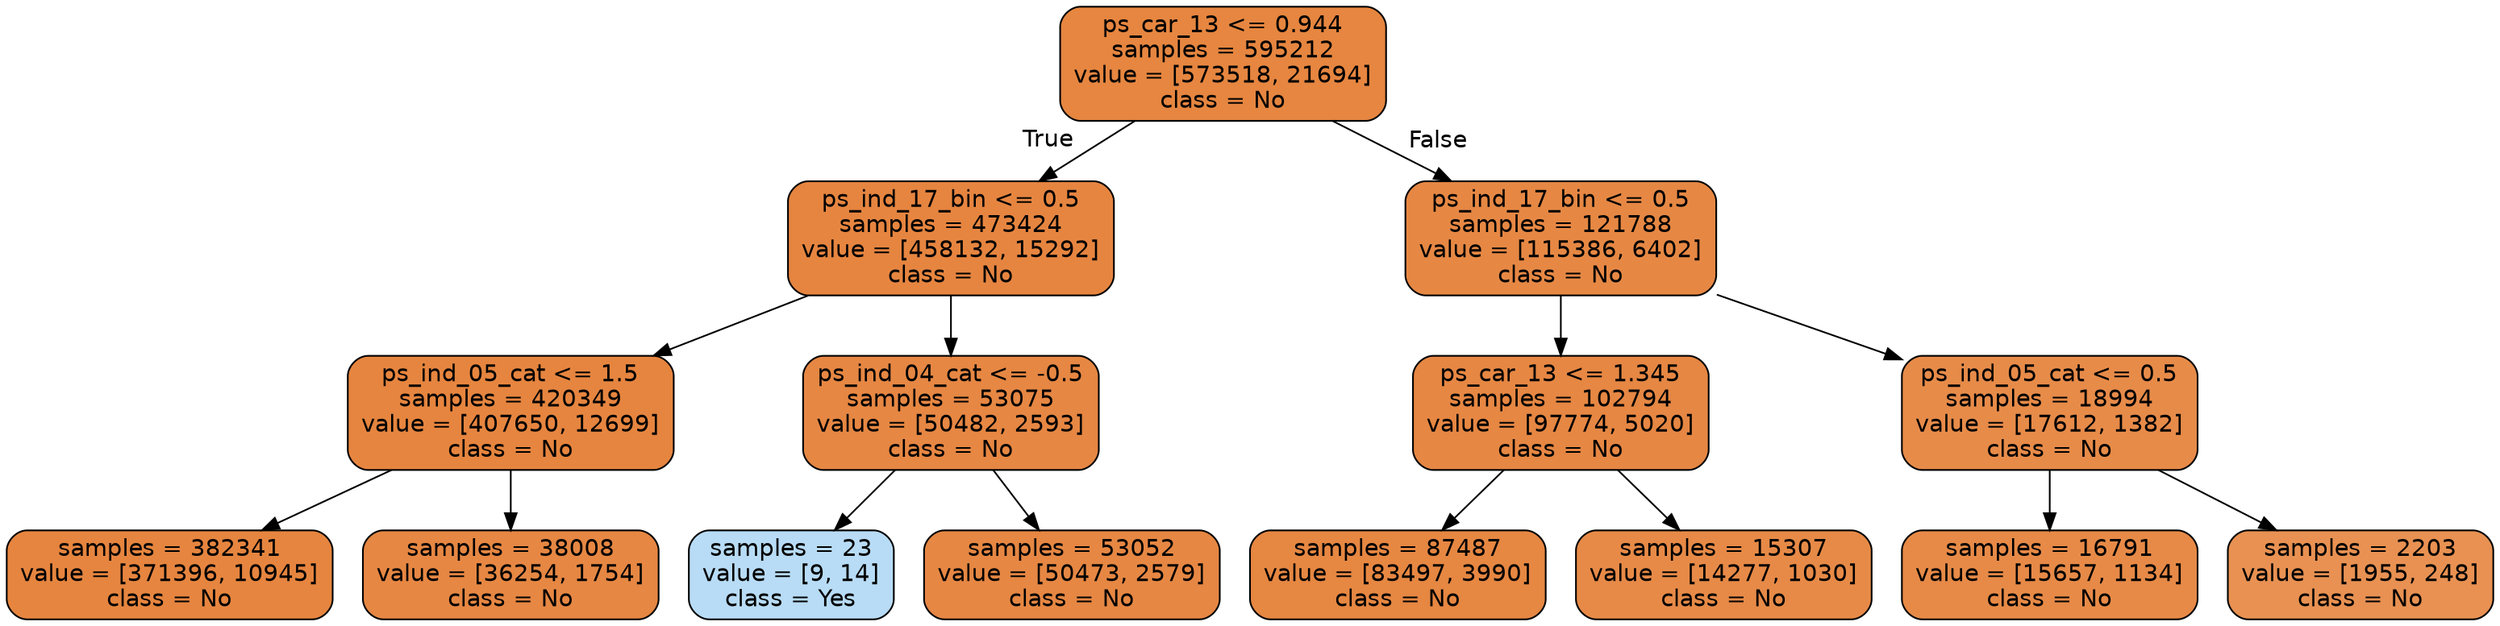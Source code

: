 digraph Tree {
node [shape=box, style="filled, rounded", color="black", fontname="helvetica"] ;
edge [fontname="helvetica"] ;
0 [label="ps_car_13 <= 0.944\nsamples = 595212\nvalue = [573518, 21694]\nclass = No", fillcolor="#e68640"] ;
1 [label="ps_ind_17_bin <= 0.5\nsamples = 473424\nvalue = [458132, 15292]\nclass = No", fillcolor="#e68540"] ;
0 -> 1 [labeldistance=2.5, labelangle=45, headlabel="True"] ;
2 [label="ps_ind_05_cat <= 1.5\nsamples = 420349\nvalue = [407650, 12699]\nclass = No", fillcolor="#e6853f"] ;
1 -> 2 ;
3 [label="samples = 382341\nvalue = [371396, 10945]\nclass = No", fillcolor="#e6853f"] ;
2 -> 3 ;
4 [label="samples = 38008\nvalue = [36254, 1754]\nclass = No", fillcolor="#e68743"] ;
2 -> 4 ;
5 [label="ps_ind_04_cat <= -0.5\nsamples = 53075\nvalue = [50482, 2593]\nclass = No", fillcolor="#e68743"] ;
1 -> 5 ;
6 [label="samples = 23\nvalue = [9, 14]\nclass = Yes", fillcolor="#b8dcf6"] ;
5 -> 6 ;
7 [label="samples = 53052\nvalue = [50473, 2579]\nclass = No", fillcolor="#e68743"] ;
5 -> 7 ;
8 [label="ps_ind_17_bin <= 0.5\nsamples = 121788\nvalue = [115386, 6402]\nclass = No", fillcolor="#e68844"] ;
0 -> 8 [labeldistance=2.5, labelangle=-45, headlabel="False"] ;
9 [label="ps_car_13 <= 1.345\nsamples = 102794\nvalue = [97774, 5020]\nclass = No", fillcolor="#e68743"] ;
8 -> 9 ;
10 [label="samples = 87487\nvalue = [83497, 3990]\nclass = No", fillcolor="#e68742"] ;
9 -> 10 ;
11 [label="samples = 15307\nvalue = [14277, 1030]\nclass = No", fillcolor="#e78a47"] ;
9 -> 11 ;
12 [label="ps_ind_05_cat <= 0.5\nsamples = 18994\nvalue = [17612, 1382]\nclass = No", fillcolor="#e78b49"] ;
8 -> 12 ;
13 [label="samples = 16791\nvalue = [15657, 1134]\nclass = No", fillcolor="#e78a47"] ;
12 -> 13 ;
14 [label="samples = 2203\nvalue = [1955, 248]\nclass = No", fillcolor="#e89152"] ;
12 -> 14 ;
}